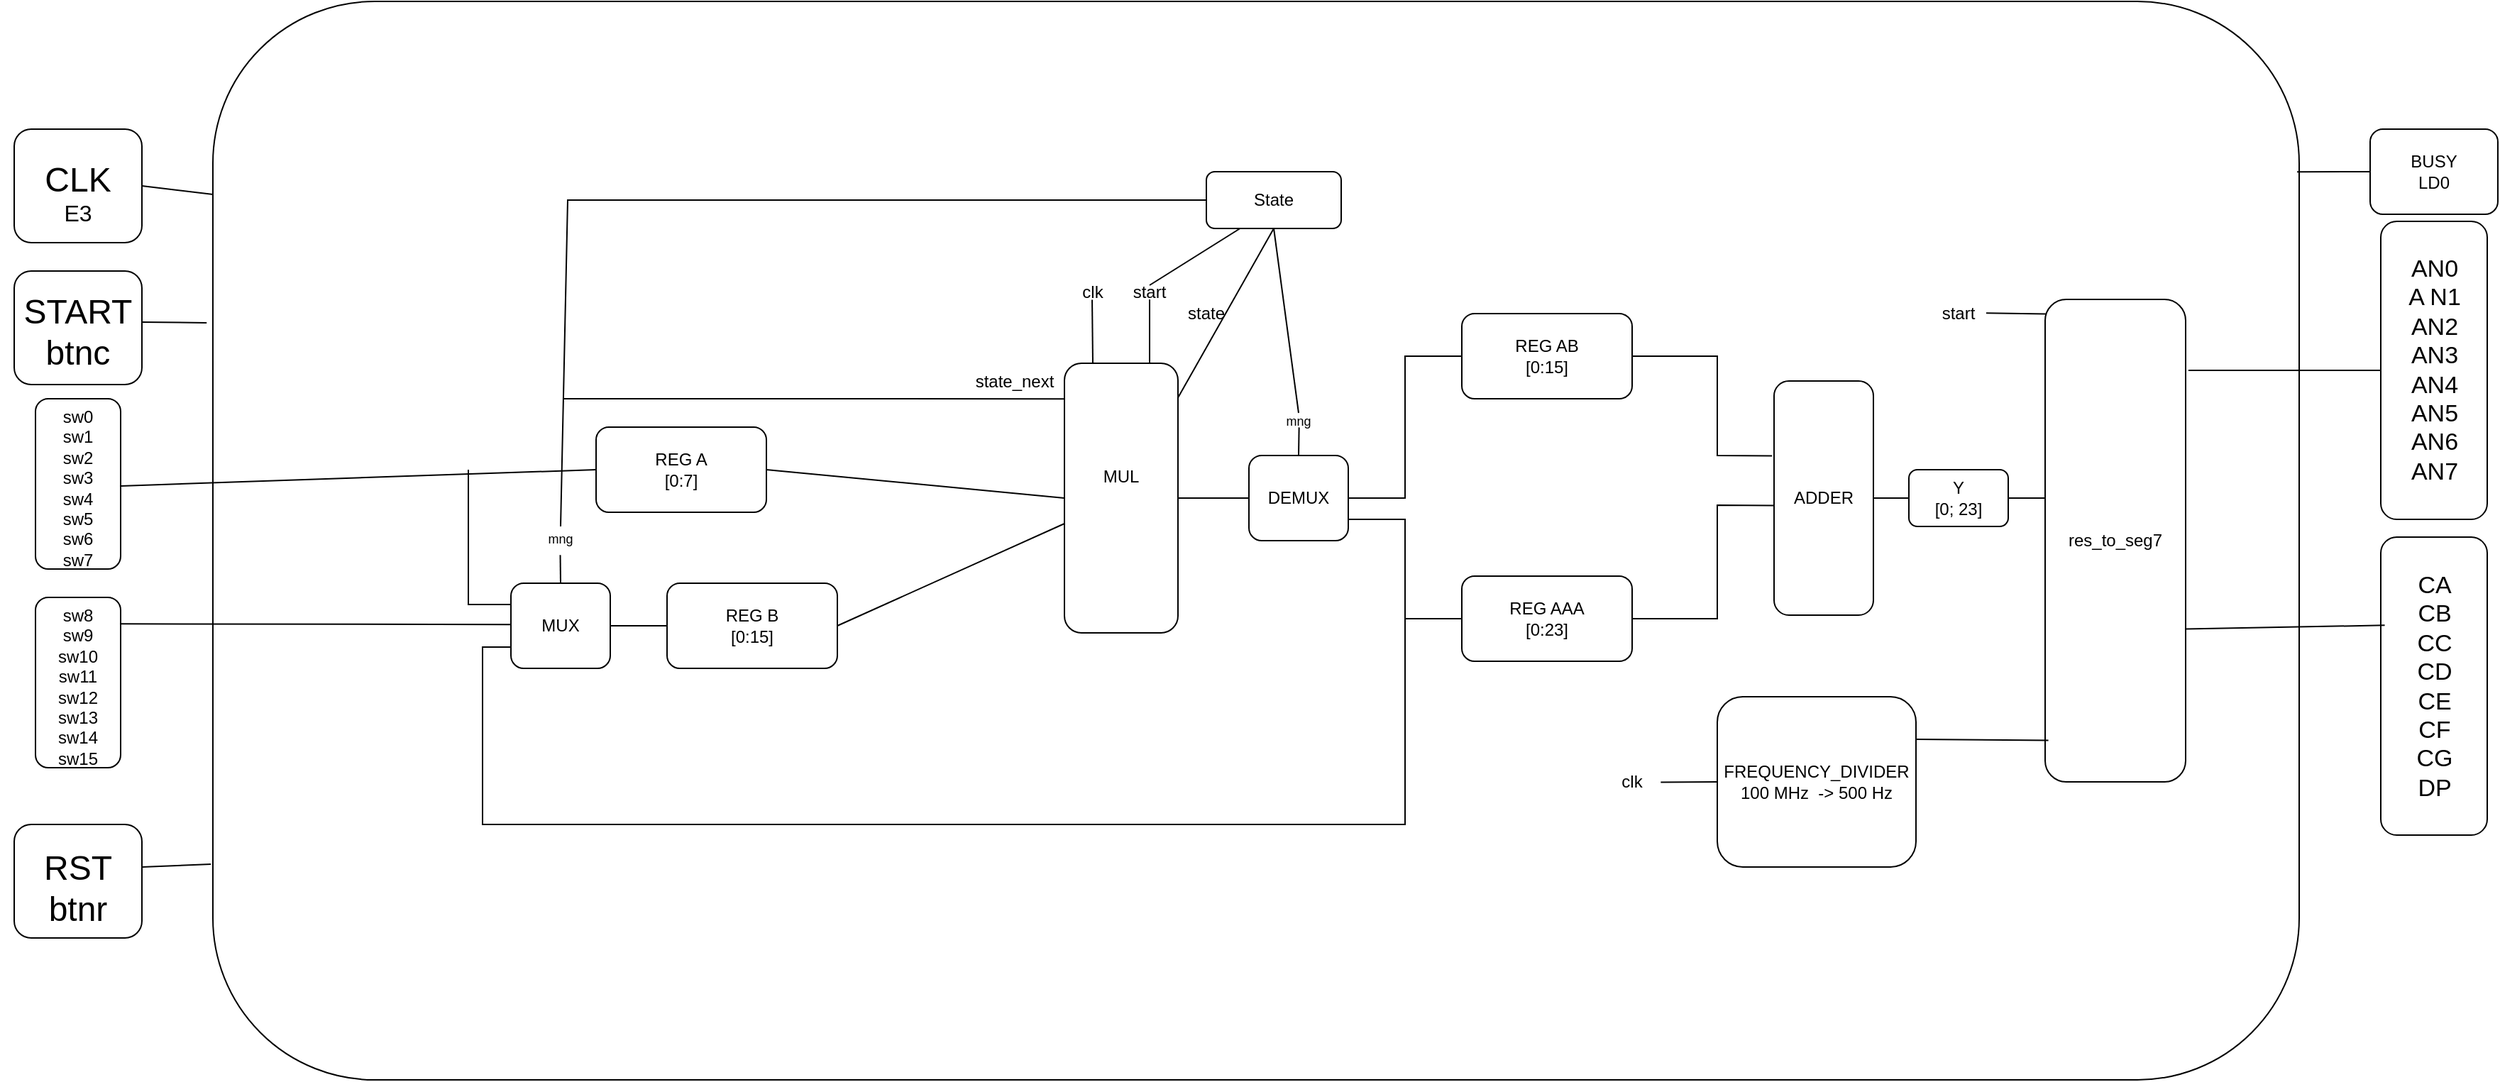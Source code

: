 <mxfile version="24.0.7" type="device">
  <diagram name="Страница — 1" id="pIH_gM4bzzfKMZtcR0t7">
    <mxGraphModel dx="2832" dy="1178" grid="1" gridSize="10" guides="1" tooltips="1" connect="1" arrows="1" fold="1" page="1" pageScale="1" pageWidth="827" pageHeight="1169" math="0" shadow="0">
      <root>
        <mxCell id="0" />
        <mxCell id="1" parent="0" />
        <mxCell id="NjHDWYLpvqpNlZsGFkSn-1" value="" style="rounded=1;whiteSpace=wrap;html=1;" vertex="1" parent="1">
          <mxGeometry x="-100" y="180" width="1470" height="760" as="geometry" />
        </mxCell>
        <mxCell id="zxTre6GYapRcSWn1uz2c-5" value="" style="rounded=1;whiteSpace=wrap;html=1;" parent="1" vertex="1">
          <mxGeometry x="170" y="480" width="120" height="60" as="geometry" />
        </mxCell>
        <mxCell id="zxTre6GYapRcSWn1uz2c-6" value="" style="rounded=1;whiteSpace=wrap;html=1;" parent="1" vertex="1">
          <mxGeometry x="220" y="590" width="120" height="60" as="geometry" />
        </mxCell>
        <mxCell id="zxTre6GYapRcSWn1uz2c-7" value="" style="rounded=1;whiteSpace=wrap;html=1;" parent="1" vertex="1">
          <mxGeometry x="110" y="590" width="70" height="60" as="geometry" />
        </mxCell>
        <mxCell id="zxTre6GYapRcSWn1uz2c-8" value="" style="rounded=1;whiteSpace=wrap;html=1;" parent="1" vertex="1">
          <mxGeometry x="630" y="500" width="70" height="60" as="geometry" />
        </mxCell>
        <mxCell id="zxTre6GYapRcSWn1uz2c-9" value="" style="rounded=1;whiteSpace=wrap;html=1;" parent="1" vertex="1">
          <mxGeometry x="780" y="400" width="120" height="60" as="geometry" />
        </mxCell>
        <mxCell id="zxTre6GYapRcSWn1uz2c-10" value="" style="rounded=1;whiteSpace=wrap;html=1;" parent="1" vertex="1">
          <mxGeometry x="780" y="585" width="120" height="60" as="geometry" />
        </mxCell>
        <mxCell id="zxTre6GYapRcSWn1uz2c-11" value="" style="rounded=1;whiteSpace=wrap;html=1;" parent="1" vertex="1">
          <mxGeometry x="500" y="435" width="80" height="190" as="geometry" />
        </mxCell>
        <mxCell id="zxTre6GYapRcSWn1uz2c-13" value="" style="rounded=1;whiteSpace=wrap;html=1;" parent="1" vertex="1">
          <mxGeometry x="1000" y="447.5" width="70" height="165" as="geometry" />
        </mxCell>
        <mxCell id="zxTre6GYapRcSWn1uz2c-14" value="" style="endArrow=none;html=1;rounded=0;entryX=1;entryY=0.5;entryDx=0;entryDy=0;exitX=0;exitY=0.5;exitDx=0;exitDy=0;" parent="1" source="zxTre6GYapRcSWn1uz2c-8" target="zxTre6GYapRcSWn1uz2c-11" edge="1">
          <mxGeometry width="50" height="50" relative="1" as="geometry">
            <mxPoint x="270" y="670" as="sourcePoint" />
            <mxPoint x="320" y="620" as="targetPoint" />
          </mxGeometry>
        </mxCell>
        <mxCell id="zxTre6GYapRcSWn1uz2c-16" value="" style="endArrow=none;html=1;rounded=0;entryX=1;entryY=0.5;entryDx=0;entryDy=0;exitX=0;exitY=0.5;exitDx=0;exitDy=0;" parent="1" source="zxTre6GYapRcSWn1uz2c-9" target="zxTre6GYapRcSWn1uz2c-8" edge="1">
          <mxGeometry width="50" height="50" relative="1" as="geometry">
            <mxPoint x="270" y="670" as="sourcePoint" />
            <mxPoint x="320" y="620" as="targetPoint" />
            <Array as="points">
              <mxPoint x="740" y="430" />
              <mxPoint x="740" y="530" />
            </Array>
          </mxGeometry>
        </mxCell>
        <mxCell id="zxTre6GYapRcSWn1uz2c-18" value="" style="endArrow=none;html=1;rounded=0;entryX=0;entryY=0.5;entryDx=0;entryDy=0;exitX=1;exitY=0.75;exitDx=0;exitDy=0;" parent="1" source="zxTre6GYapRcSWn1uz2c-8" target="zxTre6GYapRcSWn1uz2c-10" edge="1">
          <mxGeometry width="50" height="50" relative="1" as="geometry">
            <mxPoint x="270" y="670" as="sourcePoint" />
            <mxPoint x="320" y="620" as="targetPoint" />
            <Array as="points">
              <mxPoint x="740" y="545" />
              <mxPoint x="740" y="615" />
            </Array>
          </mxGeometry>
        </mxCell>
        <mxCell id="zxTre6GYapRcSWn1uz2c-19" value="" style="endArrow=none;html=1;rounded=0;entryX=1;entryY=0.5;entryDx=0;entryDy=0;" parent="1" target="zxTre6GYapRcSWn1uz2c-13" edge="1">
          <mxGeometry width="50" height="50" relative="1" as="geometry">
            <mxPoint x="1250" y="530" as="sourcePoint" />
            <mxPoint x="320" y="620" as="targetPoint" />
          </mxGeometry>
        </mxCell>
        <mxCell id="zxTre6GYapRcSWn1uz2c-20" value="" style="endArrow=none;html=1;rounded=0;entryX=0;entryY=0.5;entryDx=0;entryDy=0;" parent="1" target="zxTre6GYapRcSWn1uz2c-5" edge="1" source="NjHDWYLpvqpNlZsGFkSn-10">
          <mxGeometry width="50" height="50" relative="1" as="geometry">
            <mxPoint x="-30" y="510" as="sourcePoint" />
            <mxPoint x="320" y="620" as="targetPoint" />
          </mxGeometry>
        </mxCell>
        <mxCell id="zxTre6GYapRcSWn1uz2c-21" value="" style="endArrow=none;html=1;rounded=0;entryX=0;entryY=0.5;entryDx=0;entryDy=0;exitX=1.006;exitY=0.119;exitDx=0;exitDy=0;exitPerimeter=0;" parent="1" edge="1" source="NjHDWYLpvqpNlZsGFkSn-11">
          <mxGeometry width="50" height="50" relative="1" as="geometry">
            <mxPoint x="-20" y="619" as="sourcePoint" />
            <mxPoint x="110" y="619.09" as="targetPoint" />
          </mxGeometry>
        </mxCell>
        <mxCell id="zxTre6GYapRcSWn1uz2c-22" value="" style="endArrow=none;html=1;rounded=0;entryX=0;entryY=0.5;entryDx=0;entryDy=0;exitX=1;exitY=0.5;exitDx=0;exitDy=0;" parent="1" source="zxTre6GYapRcSWn1uz2c-7" target="zxTre6GYapRcSWn1uz2c-6" edge="1">
          <mxGeometry width="50" height="50" relative="1" as="geometry">
            <mxPoint x="270" y="670" as="sourcePoint" />
            <mxPoint x="320" y="620" as="targetPoint" />
          </mxGeometry>
        </mxCell>
        <mxCell id="zxTre6GYapRcSWn1uz2c-23" value="" style="endArrow=none;html=1;rounded=0;entryX=1;entryY=0.5;entryDx=0;entryDy=0;" parent="1" source="zxTre6GYapRcSWn1uz2c-11" target="zxTre6GYapRcSWn1uz2c-6" edge="1">
          <mxGeometry width="50" height="50" relative="1" as="geometry">
            <mxPoint x="270" y="670" as="sourcePoint" />
            <mxPoint x="320" y="620" as="targetPoint" />
          </mxGeometry>
        </mxCell>
        <mxCell id="zxTre6GYapRcSWn1uz2c-24" value="" style="endArrow=none;html=1;rounded=0;entryX=1;entryY=0.5;entryDx=0;entryDy=0;exitX=0;exitY=0.5;exitDx=0;exitDy=0;" parent="1" source="zxTre6GYapRcSWn1uz2c-11" target="zxTre6GYapRcSWn1uz2c-5" edge="1">
          <mxGeometry width="50" height="50" relative="1" as="geometry">
            <mxPoint x="510" y="558" as="sourcePoint" />
            <mxPoint x="350" y="630" as="targetPoint" />
          </mxGeometry>
        </mxCell>
        <mxCell id="zxTre6GYapRcSWn1uz2c-27" value="" style="endArrow=none;html=1;rounded=0;entryX=1;entryY=0.5;entryDx=0;entryDy=0;exitX=-0.004;exitY=0.532;exitDx=0;exitDy=0;exitPerimeter=0;" parent="1" source="zxTre6GYapRcSWn1uz2c-13" target="zxTre6GYapRcSWn1uz2c-10" edge="1">
          <mxGeometry width="50" height="50" relative="1" as="geometry">
            <mxPoint x="1000" y="535" as="sourcePoint" />
            <mxPoint x="920" y="635" as="targetPoint" />
            <Array as="points">
              <mxPoint x="960" y="535" />
              <mxPoint x="960" y="615" />
            </Array>
          </mxGeometry>
        </mxCell>
        <mxCell id="zxTre6GYapRcSWn1uz2c-28" value="" style="endArrow=none;html=1;rounded=0;entryX=-0.02;entryY=0.32;entryDx=0;entryDy=0;exitX=1;exitY=0.75;exitDx=0;exitDy=0;entryPerimeter=0;" parent="1" target="zxTre6GYapRcSWn1uz2c-13" edge="1">
          <mxGeometry width="50" height="50" relative="1" as="geometry">
            <mxPoint x="900" y="430" as="sourcePoint" />
            <mxPoint x="980" y="500" as="targetPoint" />
            <Array as="points">
              <mxPoint x="960" y="430" />
              <mxPoint x="960" y="500" />
            </Array>
          </mxGeometry>
        </mxCell>
        <mxCell id="zxTre6GYapRcSWn1uz2c-30" value="" style="endArrow=none;html=1;rounded=0;exitX=0;exitY=0.75;exitDx=0;exitDy=0;" parent="1" source="zxTre6GYapRcSWn1uz2c-7" edge="1">
          <mxGeometry width="50" height="50" relative="1" as="geometry">
            <mxPoint x="110" y="635" as="sourcePoint" />
            <mxPoint x="740" y="610" as="targetPoint" />
            <Array as="points">
              <mxPoint x="90" y="635" />
              <mxPoint x="90" y="760" />
              <mxPoint x="740" y="760" />
            </Array>
          </mxGeometry>
        </mxCell>
        <mxCell id="zxTre6GYapRcSWn1uz2c-32" value="" style="endArrow=none;html=1;rounded=0;exitX=0.5;exitY=0;exitDx=0;exitDy=0;entryX=0.097;entryY=0.484;entryDx=0;entryDy=0;entryPerimeter=0;" parent="1" source="zxTre6GYapRcSWn1uz2c-7" edge="1">
          <mxGeometry width="50" height="50" relative="1" as="geometry">
            <mxPoint x="130" y="580" as="sourcePoint" />
            <mxPoint x="144.76" y="570.08" as="targetPoint" />
          </mxGeometry>
        </mxCell>
        <mxCell id="zxTre6GYapRcSWn1uz2c-34" value="" style="endArrow=none;html=1;rounded=0;exitX=0.5;exitY=0;exitDx=0;exitDy=0;entryX=0.579;entryY=0.339;entryDx=0;entryDy=0;entryPerimeter=0;" parent="1" source="zxTre6GYapRcSWn1uz2c-8" edge="1">
          <mxGeometry width="50" height="50" relative="1" as="geometry">
            <mxPoint x="155" y="600" as="sourcePoint" />
            <mxPoint x="665.32" y="480.18" as="targetPoint" />
          </mxGeometry>
        </mxCell>
        <mxCell id="zxTre6GYapRcSWn1uz2c-35" value="" style="endArrow=none;html=1;rounded=0;entryX=0.25;entryY=0;entryDx=0;entryDy=0;exitX=0.444;exitY=0.194;exitDx=0;exitDy=0;exitPerimeter=0;" parent="1" target="zxTre6GYapRcSWn1uz2c-11" edge="1">
          <mxGeometry width="50" height="50" relative="1" as="geometry">
            <mxPoint x="519.52" y="390.28" as="sourcePoint" />
            <mxPoint x="400" y="430" as="targetPoint" />
          </mxGeometry>
        </mxCell>
        <mxCell id="zxTre6GYapRcSWn1uz2c-36" value="" style="endArrow=none;html=1;rounded=0;entryX=0.25;entryY=0;entryDx=0;entryDy=0;exitX=0.444;exitY=0.194;exitDx=0;exitDy=0;exitPerimeter=0;" parent="1" edge="1">
          <mxGeometry width="50" height="50" relative="1" as="geometry">
            <mxPoint x="560" y="390" as="sourcePoint" />
            <mxPoint x="560" y="435" as="targetPoint" />
          </mxGeometry>
        </mxCell>
        <mxCell id="zxTre6GYapRcSWn1uz2c-37" value="MUL" style="text;html=1;align=center;verticalAlign=middle;whiteSpace=wrap;rounded=0;" parent="1" vertex="1">
          <mxGeometry x="510" y="500" width="60" height="30" as="geometry" />
        </mxCell>
        <mxCell id="zxTre6GYapRcSWn1uz2c-38" value="DEMUX" style="text;html=1;align=center;verticalAlign=middle;whiteSpace=wrap;rounded=0;" parent="1" vertex="1">
          <mxGeometry x="635" y="515" width="60" height="30" as="geometry" />
        </mxCell>
        <mxCell id="zxTre6GYapRcSWn1uz2c-39" value="MUX" style="text;html=1;align=center;verticalAlign=middle;whiteSpace=wrap;rounded=0;" parent="1" vertex="1">
          <mxGeometry x="115" y="605" width="60" height="30" as="geometry" />
        </mxCell>
        <mxCell id="zxTre6GYapRcSWn1uz2c-40" value="" style="endArrow=none;html=1;rounded=0;entryX=0;entryY=0.25;entryDx=0;entryDy=0;" parent="1" target="zxTre6GYapRcSWn1uz2c-7" edge="1">
          <mxGeometry width="50" height="50" relative="1" as="geometry">
            <mxPoint x="80" y="510" as="sourcePoint" />
            <mxPoint x="400" y="430" as="targetPoint" />
            <Array as="points">
              <mxPoint x="80" y="605" />
            </Array>
          </mxGeometry>
        </mxCell>
        <mxCell id="zxTre6GYapRcSWn1uz2c-41" value="&lt;font style=&quot;font-size: 9px;&quot;&gt;mng&lt;/font&gt;" style="text;html=1;align=center;verticalAlign=middle;whiteSpace=wrap;rounded=0;" parent="1" vertex="1">
          <mxGeometry x="115" y="550" width="60" height="15" as="geometry" />
        </mxCell>
        <mxCell id="zxTre6GYapRcSWn1uz2c-42" value="&lt;font style=&quot;font-size: 9px;&quot;&gt;mng&lt;/font&gt;" style="text;html=1;align=center;verticalAlign=middle;whiteSpace=wrap;rounded=0;" parent="1" vertex="1">
          <mxGeometry x="635" y="470" width="60" height="10" as="geometry" />
        </mxCell>
        <mxCell id="zxTre6GYapRcSWn1uz2c-43" value="clk" style="text;html=1;align=center;verticalAlign=middle;whiteSpace=wrap;rounded=0;" parent="1" vertex="1">
          <mxGeometry x="490" y="370" width="60" height="30" as="geometry" />
        </mxCell>
        <mxCell id="zxTre6GYapRcSWn1uz2c-44" value="start" style="text;html=1;align=center;verticalAlign=middle;whiteSpace=wrap;rounded=0;" parent="1" vertex="1">
          <mxGeometry x="530" y="380" width="60" height="10" as="geometry" />
        </mxCell>
        <mxCell id="zxTre6GYapRcSWn1uz2c-45" value="REG A&lt;br&gt;[0:7]" style="text;html=1;align=center;verticalAlign=middle;whiteSpace=wrap;rounded=0;" parent="1" vertex="1">
          <mxGeometry x="200" y="495" width="60" height="30" as="geometry" />
        </mxCell>
        <mxCell id="zxTre6GYapRcSWn1uz2c-46" value="REG B&lt;br&gt;[0:15]" style="text;html=1;align=center;verticalAlign=middle;whiteSpace=wrap;rounded=0;" parent="1" vertex="1">
          <mxGeometry x="250" y="605" width="60" height="30" as="geometry" />
        </mxCell>
        <mxCell id="zxTre6GYapRcSWn1uz2c-49" value="REG AAA&lt;br&gt;[0:23]" style="text;html=1;align=center;verticalAlign=middle;whiteSpace=wrap;rounded=0;" parent="1" vertex="1">
          <mxGeometry x="810" y="600" width="60" height="30" as="geometry" />
        </mxCell>
        <mxCell id="zxTre6GYapRcSWn1uz2c-50" value="REG AB&lt;br&gt;[0:15]" style="text;html=1;align=center;verticalAlign=middle;whiteSpace=wrap;rounded=0;" parent="1" vertex="1">
          <mxGeometry x="810" y="415" width="60" height="30" as="geometry" />
        </mxCell>
        <mxCell id="zxTre6GYapRcSWn1uz2c-51" value="ADDER" style="text;html=1;align=center;verticalAlign=middle;whiteSpace=wrap;rounded=0;" parent="1" vertex="1">
          <mxGeometry x="1005" y="515" width="60" height="30" as="geometry" />
        </mxCell>
        <mxCell id="k30qHx_4KiSMYOBZk84a-1" value="State" style="rounded=1;whiteSpace=wrap;html=1;" parent="1" vertex="1">
          <mxGeometry x="600" y="300" width="95" height="40" as="geometry" />
        </mxCell>
        <mxCell id="k30qHx_4KiSMYOBZk84a-2" value="" style="endArrow=none;html=1;rounded=0;entryX=0.25;entryY=1;entryDx=0;entryDy=0;exitX=0.5;exitY=0;exitDx=0;exitDy=0;" parent="1" source="zxTre6GYapRcSWn1uz2c-44" target="k30qHx_4KiSMYOBZk84a-1" edge="1">
          <mxGeometry width="50" height="50" relative="1" as="geometry">
            <mxPoint x="570" y="560" as="sourcePoint" />
            <mxPoint x="620" y="510" as="targetPoint" />
          </mxGeometry>
        </mxCell>
        <mxCell id="k30qHx_4KiSMYOBZk84a-4" value="" style="endArrow=none;html=1;rounded=0;entryX=0.5;entryY=1;entryDx=0;entryDy=0;exitX=0.5;exitY=0;exitDx=0;exitDy=0;" parent="1" source="zxTre6GYapRcSWn1uz2c-42" target="k30qHx_4KiSMYOBZk84a-1" edge="1">
          <mxGeometry width="50" height="50" relative="1" as="geometry">
            <mxPoint x="550" y="480" as="sourcePoint" />
            <mxPoint x="600" y="430" as="targetPoint" />
          </mxGeometry>
        </mxCell>
        <mxCell id="k30qHx_4KiSMYOBZk84a-5" value="" style="endArrow=none;html=1;rounded=0;entryX=0;entryY=0.5;entryDx=0;entryDy=0;exitX=0.5;exitY=0;exitDx=0;exitDy=0;" parent="1" source="zxTre6GYapRcSWn1uz2c-41" target="k30qHx_4KiSMYOBZk84a-1" edge="1">
          <mxGeometry width="50" height="50" relative="1" as="geometry">
            <mxPoint x="510" y="530" as="sourcePoint" />
            <mxPoint x="560" y="480" as="targetPoint" />
            <Array as="points">
              <mxPoint x="150" y="320" />
            </Array>
          </mxGeometry>
        </mxCell>
        <mxCell id="k30qHx_4KiSMYOBZk84a-6" value="" style="endArrow=none;html=1;rounded=0;entryX=0.5;entryY=1;entryDx=0;entryDy=0;" parent="1" source="zxTre6GYapRcSWn1uz2c-11" target="k30qHx_4KiSMYOBZk84a-1" edge="1">
          <mxGeometry width="50" height="50" relative="1" as="geometry">
            <mxPoint x="370" y="530" as="sourcePoint" />
            <mxPoint x="420" y="480" as="targetPoint" />
          </mxGeometry>
        </mxCell>
        <mxCell id="k30qHx_4KiSMYOBZk84a-7" value="state" style="text;html=1;align=center;verticalAlign=middle;whiteSpace=wrap;rounded=0;" parent="1" vertex="1">
          <mxGeometry x="570" y="385" width="60" height="30" as="geometry" />
        </mxCell>
        <mxCell id="k30qHx_4KiSMYOBZk84a-10" value="" style="endArrow=none;html=1;rounded=0;entryX=0.033;entryY=0.132;entryDx=0;entryDy=0;entryPerimeter=0;" parent="1" edge="1">
          <mxGeometry width="50" height="50" relative="1" as="geometry">
            <mxPoint x="147.36" y="460" as="sourcePoint" />
            <mxPoint x="500.0" y="460.08" as="targetPoint" />
          </mxGeometry>
        </mxCell>
        <mxCell id="k30qHx_4KiSMYOBZk84a-11" value="state_next" style="text;html=1;align=center;verticalAlign=middle;whiteSpace=wrap;rounded=0;" parent="1" vertex="1">
          <mxGeometry x="440" y="435" width="50" height="25" as="geometry" />
        </mxCell>
        <mxCell id="NjHDWYLpvqpNlZsGFkSn-2" value="" style="rounded=1;whiteSpace=wrap;html=1;" vertex="1" parent="1">
          <mxGeometry x="-240" y="760" width="90" height="80" as="geometry" />
        </mxCell>
        <mxCell id="NjHDWYLpvqpNlZsGFkSn-3" value="" style="rounded=1;whiteSpace=wrap;html=1;" vertex="1" parent="1">
          <mxGeometry x="-240" y="370" width="90" height="80" as="geometry" />
        </mxCell>
        <mxCell id="NjHDWYLpvqpNlZsGFkSn-4" value="" style="rounded=1;whiteSpace=wrap;html=1;" vertex="1" parent="1">
          <mxGeometry x="-240" y="270" width="90" height="80" as="geometry" />
        </mxCell>
        <mxCell id="NjHDWYLpvqpNlZsGFkSn-5" value="" style="rounded=1;whiteSpace=wrap;html=1;rotation=90;" vertex="1" parent="1">
          <mxGeometry x="-255" y="490" width="120" height="60" as="geometry" />
        </mxCell>
        <mxCell id="NjHDWYLpvqpNlZsGFkSn-6" value="" style="rounded=1;whiteSpace=wrap;html=1;rotation=90;" vertex="1" parent="1">
          <mxGeometry x="-255" y="630" width="120" height="60" as="geometry" />
        </mxCell>
        <mxCell id="NjHDWYLpvqpNlZsGFkSn-7" value="&lt;font style=&quot;font-size: 24px;&quot;&gt;CLK&lt;/font&gt;&lt;div&gt;&lt;font size=&quot;3&quot;&gt;E3&lt;/font&gt;&lt;/div&gt;" style="text;html=1;align=center;verticalAlign=middle;whiteSpace=wrap;rounded=0;" vertex="1" parent="1">
          <mxGeometry x="-250" y="280" width="110" height="70" as="geometry" />
        </mxCell>
        <mxCell id="NjHDWYLpvqpNlZsGFkSn-8" value="&lt;span style=&quot;font-size: 24px;&quot;&gt;START&lt;/span&gt;&lt;div&gt;&lt;span style=&quot;font-size: 24px;&quot;&gt;btnc&lt;/span&gt;&lt;/div&gt;" style="text;html=1;align=center;verticalAlign=middle;whiteSpace=wrap;rounded=0;" vertex="1" parent="1">
          <mxGeometry x="-250" y="377.5" width="110" height="70" as="geometry" />
        </mxCell>
        <mxCell id="NjHDWYLpvqpNlZsGFkSn-9" value="&lt;span style=&quot;font-size: 24px;&quot;&gt;RST&lt;/span&gt;&lt;div&gt;&lt;span style=&quot;font-size: 24px;&quot;&gt;btnr&lt;/span&gt;&lt;/div&gt;" style="text;html=1;align=center;verticalAlign=middle;whiteSpace=wrap;rounded=0;" vertex="1" parent="1">
          <mxGeometry x="-250" y="770" width="110" height="70" as="geometry" />
        </mxCell>
        <mxCell id="NjHDWYLpvqpNlZsGFkSn-10" value="sw0&lt;div&gt;sw1&lt;/div&gt;&lt;div&gt;sw2&lt;/div&gt;&lt;div&gt;sw3&lt;/div&gt;&lt;div&gt;sw4&lt;/div&gt;&lt;div&gt;sw5&lt;/div&gt;&lt;div&gt;sw6&lt;/div&gt;&lt;div&gt;sw7&lt;/div&gt;" style="text;html=1;align=center;verticalAlign=middle;whiteSpace=wrap;rounded=0;" vertex="1" parent="1">
          <mxGeometry x="-225" y="465" width="60" height="115" as="geometry" />
        </mxCell>
        <mxCell id="NjHDWYLpvqpNlZsGFkSn-11" value="sw8&lt;div&gt;sw9&lt;/div&gt;&lt;div&gt;sw10&lt;/div&gt;&lt;div&gt;sw11&lt;/div&gt;&lt;div&gt;sw12&lt;/div&gt;&lt;div&gt;sw13&lt;/div&gt;&lt;div&gt;sw14&lt;/div&gt;&lt;div&gt;sw15&lt;/div&gt;" style="text;html=1;align=center;verticalAlign=middle;whiteSpace=wrap;rounded=0;" vertex="1" parent="1">
          <mxGeometry x="-225" y="605" width="60" height="115" as="geometry" />
        </mxCell>
        <mxCell id="NjHDWYLpvqpNlZsGFkSn-13" value="" style="endArrow=none;html=1;rounded=0;exitX=0;exitY=0.179;exitDx=0;exitDy=0;exitPerimeter=0;" edge="1" parent="1" source="NjHDWYLpvqpNlZsGFkSn-1">
          <mxGeometry width="50" height="50" relative="1" as="geometry">
            <mxPoint x="-60" y="390" as="sourcePoint" />
            <mxPoint x="-150" y="310" as="targetPoint" />
          </mxGeometry>
        </mxCell>
        <mxCell id="NjHDWYLpvqpNlZsGFkSn-14" value="" style="endArrow=none;html=1;rounded=0;exitX=-0.003;exitY=0.298;exitDx=0;exitDy=0;exitPerimeter=0;" edge="1" parent="1" source="NjHDWYLpvqpNlZsGFkSn-1">
          <mxGeometry width="50" height="50" relative="1" as="geometry">
            <mxPoint x="180" y="570" as="sourcePoint" />
            <mxPoint x="-150" y="406" as="targetPoint" />
          </mxGeometry>
        </mxCell>
        <mxCell id="NjHDWYLpvqpNlZsGFkSn-15" value="" style="endArrow=none;html=1;rounded=0;entryX=-0.001;entryY=0.8;entryDx=0;entryDy=0;entryPerimeter=0;" edge="1" parent="1" target="NjHDWYLpvqpNlZsGFkSn-1">
          <mxGeometry width="50" height="50" relative="1" as="geometry">
            <mxPoint x="-150" y="790" as="sourcePoint" />
            <mxPoint x="230" y="520" as="targetPoint" />
          </mxGeometry>
        </mxCell>
        <mxCell id="NjHDWYLpvqpNlZsGFkSn-17" value="res_to_seg7" style="rounded=1;whiteSpace=wrap;html=1;" vertex="1" parent="1">
          <mxGeometry x="1191" y="390" width="99" height="340" as="geometry" />
        </mxCell>
        <mxCell id="NjHDWYLpvqpNlZsGFkSn-18" value="BUSY&lt;div&gt;LD0&lt;/div&gt;" style="rounded=1;whiteSpace=wrap;html=1;" vertex="1" parent="1">
          <mxGeometry x="1420" y="270" width="90" height="60" as="geometry" />
        </mxCell>
        <mxCell id="NjHDWYLpvqpNlZsGFkSn-19" value="&lt;font style=&quot;font-size: 17px;&quot;&gt;AN0&lt;/font&gt;&lt;div style=&quot;font-size: 17px;&quot;&gt;&lt;font style=&quot;font-size: 17px;&quot;&gt;A N1&lt;/font&gt;&lt;/div&gt;&lt;div style=&quot;font-size: 17px;&quot;&gt;&lt;font style=&quot;font-size: 17px;&quot;&gt;AN2&lt;/font&gt;&lt;/div&gt;&lt;div style=&quot;font-size: 17px;&quot;&gt;&lt;font style=&quot;font-size: 17px;&quot;&gt;AN3&lt;/font&gt;&lt;/div&gt;&lt;div style=&quot;font-size: 17px;&quot;&gt;&lt;font style=&quot;font-size: 17px;&quot;&gt;AN4&lt;/font&gt;&lt;/div&gt;&lt;div style=&quot;font-size: 17px;&quot;&gt;&lt;font style=&quot;font-size: 17px;&quot;&gt;AN5&lt;/font&gt;&lt;/div&gt;&lt;div style=&quot;font-size: 17px;&quot;&gt;&lt;font style=&quot;font-size: 17px;&quot;&gt;AN6&lt;/font&gt;&lt;/div&gt;&lt;div style=&quot;font-size: 17px;&quot;&gt;&lt;font style=&quot;font-size: 17px;&quot;&gt;AN7&lt;/font&gt;&lt;/div&gt;" style="rounded=1;whiteSpace=wrap;html=1;" vertex="1" parent="1">
          <mxGeometry x="1427.5" y="335" width="75" height="210" as="geometry" />
        </mxCell>
        <mxCell id="NjHDWYLpvqpNlZsGFkSn-20" value="&lt;font style=&quot;font-size: 17px;&quot;&gt;CA&lt;/font&gt;&lt;div style=&quot;font-size: 17px;&quot;&gt;&lt;font style=&quot;font-size: 17px;&quot;&gt;CB&lt;/font&gt;&lt;/div&gt;&lt;div style=&quot;font-size: 17px;&quot;&gt;&lt;font style=&quot;font-size: 17px;&quot;&gt;CC&lt;/font&gt;&lt;/div&gt;&lt;div style=&quot;font-size: 17px;&quot;&gt;&lt;font style=&quot;font-size: 17px;&quot;&gt;CD&lt;/font&gt;&lt;/div&gt;&lt;div style=&quot;font-size: 17px;&quot;&gt;&lt;font style=&quot;font-size: 17px;&quot;&gt;CE&lt;/font&gt;&lt;/div&gt;&lt;div style=&quot;font-size: 17px;&quot;&gt;&lt;font style=&quot;font-size: 17px;&quot;&gt;CF&lt;/font&gt;&lt;/div&gt;&lt;div style=&quot;font-size: 17px;&quot;&gt;&lt;font style=&quot;font-size: 17px;&quot;&gt;CG&lt;/font&gt;&lt;/div&gt;&lt;div style=&quot;font-size: 17px;&quot;&gt;&lt;font style=&quot;font-size: 17px;&quot;&gt;DP&lt;/font&gt;&lt;/div&gt;" style="rounded=1;whiteSpace=wrap;html=1;" vertex="1" parent="1">
          <mxGeometry x="1427.5" y="557.5" width="75" height="210" as="geometry" />
        </mxCell>
        <mxCell id="NjHDWYLpvqpNlZsGFkSn-21" value="FREQUENCY_DIVIDER&lt;div&gt;100 MHz&amp;nbsp; -&amp;gt; 500 Hz&lt;/div&gt;" style="rounded=1;whiteSpace=wrap;html=1;" vertex="1" parent="1">
          <mxGeometry x="960" y="670" width="140" height="120" as="geometry" />
        </mxCell>
        <mxCell id="NjHDWYLpvqpNlZsGFkSn-24" value="" style="endArrow=none;html=1;rounded=0;entryX=0;entryY=0.5;entryDx=0;entryDy=0;exitX=0.694;exitY=0.724;exitDx=0;exitDy=0;exitPerimeter=0;" edge="1" parent="1" source="NjHDWYLpvqpNlZsGFkSn-1" target="NjHDWYLpvqpNlZsGFkSn-21">
          <mxGeometry width="50" height="50" relative="1" as="geometry">
            <mxPoint x="1060" y="650" as="sourcePoint" />
            <mxPoint x="1110" y="600" as="targetPoint" />
          </mxGeometry>
        </mxCell>
        <mxCell id="NjHDWYLpvqpNlZsGFkSn-26" value="" style="endArrow=none;html=1;rounded=0;entryX=0.023;entryY=0.914;entryDx=0;entryDy=0;entryPerimeter=0;exitX=1;exitY=0.25;exitDx=0;exitDy=0;" edge="1" parent="1" source="NjHDWYLpvqpNlZsGFkSn-21" target="NjHDWYLpvqpNlZsGFkSn-17">
          <mxGeometry width="50" height="50" relative="1" as="geometry">
            <mxPoint x="1060" y="650" as="sourcePoint" />
            <mxPoint x="1110" y="600" as="targetPoint" />
          </mxGeometry>
        </mxCell>
        <mxCell id="NjHDWYLpvqpNlZsGFkSn-28" value="" style="endArrow=none;html=1;rounded=0;entryX=0.006;entryY=0.03;entryDx=0;entryDy=0;entryPerimeter=0;exitX=0.85;exitY=0.289;exitDx=0;exitDy=0;exitPerimeter=0;" edge="1" parent="1" source="NjHDWYLpvqpNlZsGFkSn-1" target="NjHDWYLpvqpNlZsGFkSn-17">
          <mxGeometry width="50" height="50" relative="1" as="geometry">
            <mxPoint x="1060" y="650" as="sourcePoint" />
            <mxPoint x="1110" y="600" as="targetPoint" />
          </mxGeometry>
        </mxCell>
        <mxCell id="NjHDWYLpvqpNlZsGFkSn-29" value="" style="endArrow=none;html=1;rounded=0;entryX=0;entryY=0.5;entryDx=0;entryDy=0;exitX=0.999;exitY=0.158;exitDx=0;exitDy=0;exitPerimeter=0;" edge="1" parent="1" source="NjHDWYLpvqpNlZsGFkSn-1" target="NjHDWYLpvqpNlZsGFkSn-18">
          <mxGeometry width="50" height="50" relative="1" as="geometry">
            <mxPoint x="1060" y="600" as="sourcePoint" />
            <mxPoint x="1110" y="550" as="targetPoint" />
          </mxGeometry>
        </mxCell>
        <mxCell id="NjHDWYLpvqpNlZsGFkSn-30" value="" style="endArrow=none;html=1;rounded=0;entryX=0;entryY=0.5;entryDx=0;entryDy=0;exitX=1.02;exitY=0.147;exitDx=0;exitDy=0;exitPerimeter=0;" edge="1" parent="1" source="NjHDWYLpvqpNlZsGFkSn-17" target="NjHDWYLpvqpNlZsGFkSn-19">
          <mxGeometry width="50" height="50" relative="1" as="geometry">
            <mxPoint x="1060" y="600" as="sourcePoint" />
            <mxPoint x="1110" y="550" as="targetPoint" />
          </mxGeometry>
        </mxCell>
        <mxCell id="NjHDWYLpvqpNlZsGFkSn-31" value="" style="endArrow=none;html=1;rounded=0;entryX=0.037;entryY=0.296;entryDx=0;entryDy=0;entryPerimeter=0;exitX=1.003;exitY=0.683;exitDx=0;exitDy=0;exitPerimeter=0;" edge="1" parent="1" source="NjHDWYLpvqpNlZsGFkSn-17" target="NjHDWYLpvqpNlZsGFkSn-20">
          <mxGeometry width="50" height="50" relative="1" as="geometry">
            <mxPoint x="1060" y="600" as="sourcePoint" />
            <mxPoint x="1110" y="550" as="targetPoint" />
          </mxGeometry>
        </mxCell>
        <mxCell id="NjHDWYLpvqpNlZsGFkSn-32" value="start" style="text;html=1;align=center;verticalAlign=middle;whiteSpace=wrap;rounded=0;" vertex="1" parent="1">
          <mxGeometry x="1100" y="385" width="60" height="30" as="geometry" />
        </mxCell>
        <mxCell id="NjHDWYLpvqpNlZsGFkSn-33" value="clk" style="text;html=1;align=center;verticalAlign=middle;whiteSpace=wrap;rounded=0;" vertex="1" parent="1">
          <mxGeometry x="870" y="715" width="60" height="30" as="geometry" />
        </mxCell>
        <mxCell id="NjHDWYLpvqpNlZsGFkSn-34" value="Y&lt;div&gt;[0; 23]&lt;/div&gt;" style="rounded=1;whiteSpace=wrap;html=1;" vertex="1" parent="1">
          <mxGeometry x="1095" y="510" width="70" height="40" as="geometry" />
        </mxCell>
      </root>
    </mxGraphModel>
  </diagram>
</mxfile>
